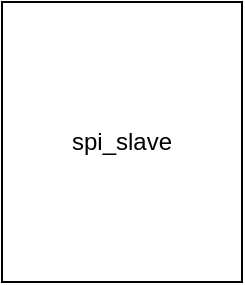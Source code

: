 <mxfile pages="2">
    <diagram name="システム構成図" id="zc61dTZKQmQg_mWVGY-J">
        <mxGraphModel dx="718" dy="682" grid="1" gridSize="10" guides="1" tooltips="1" connect="1" arrows="1" fold="1" page="1" pageScale="1" pageWidth="827" pageHeight="583" math="0" shadow="0">
            <root>
                <mxCell id="Z7D79hy8JtXt1SOjoYIY-0"/>
                <mxCell id="Z7D79hy8JtXt1SOjoYIY-1" parent="Z7D79hy8JtXt1SOjoYIY-0"/>
                <mxCell id="W7RT8O60GpWif0dgqvUV-0" value="spi_slave" style="rounded=0;whiteSpace=wrap;html=1;" vertex="1" parent="Z7D79hy8JtXt1SOjoYIY-1">
                    <mxGeometry x="510" y="40" width="120" height="140" as="geometry"/>
                </mxCell>
            </root>
        </mxGraphModel>
    </diagram>
</mxfile>